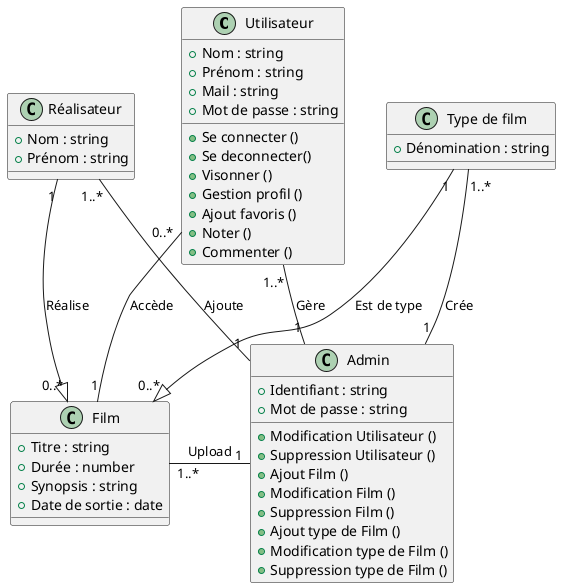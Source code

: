 @startuml test
class U as "Utilisateur"
{
    + Nom : string
    + Prénom : string
    + Mail : string
    + Mot de passe : string
    + Se connecter ()
    + Se deconnecter()
    + Visonner ()
    + Gestion profil ()
    + Ajout favoris ()
    + Noter ()
    + Commenter ()


}
class A as "Admin"
{
    + Identifiant : string
    + Mot de passe : string
    + Modification Utilisateur ()
    + Suppression Utilisateur ()
    + Ajout Film ()
    + Modification Film ()
    + Suppression Film ()
    + Ajout type de Film ()
    + Modification type de Film ()
    + Suppression type de Film ()

}

class F as "Film"
{
    + Titre : string
    + Durée : number
    + Synopsis : string
    + Date de sortie : date
}

class TF as "Type de film"
{
    + Dénomination : string
}


class R as "Réalisateur"
{
    + Nom : string
    + Prénom : string
}

TF "1" --|> "0..*" F : Est de type
R "1" --|> "0..*" F : Réalise
U "0..*" -- "1" F : Accède
R"1..*" - "1" A : Ajoute
TF "1..*" - "1" A : Crée
F "1..*" - "1" A : Upload
U "1..*" - "1" A : Gère
